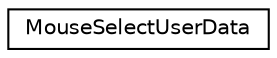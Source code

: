 digraph G
{
  edge [fontname="Helvetica",fontsize="10",labelfontname="Helvetica",labelfontsize="10"];
  node [fontname="Helvetica",fontsize="10",shape=record];
  rankdir=LR;
  Node1 [label="MouseSelectUserData",height=0.2,width=0.4,color="black", fillcolor="white", style="filled",URL="$d0/d97/structMouseSelectUserData.html"];
}
